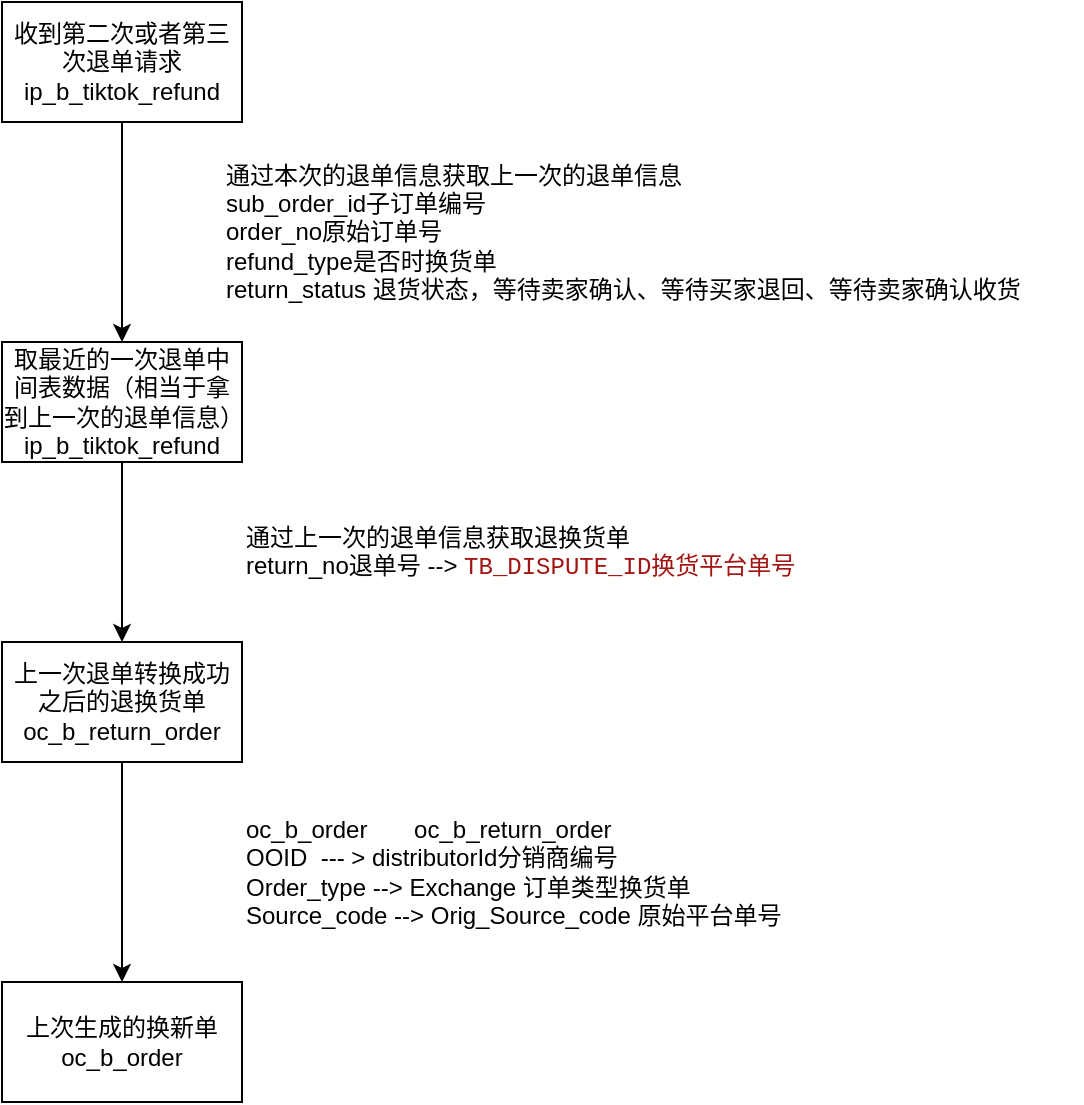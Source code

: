 <mxfile version="25.0.1">
  <diagram name="第 1 页" id="7fIG6zsX1DSlQY5V87uT">
    <mxGraphModel dx="905" dy="650" grid="1" gridSize="10" guides="1" tooltips="1" connect="1" arrows="1" fold="1" page="1" pageScale="1" pageWidth="827" pageHeight="1169" math="0" shadow="0">
      <root>
        <mxCell id="0" />
        <mxCell id="1" parent="0" />
        <mxCell id="CUhYPiqIAKIkit_rII75-4" style="edgeStyle=orthogonalEdgeStyle;rounded=0;orthogonalLoop=1;jettySize=auto;html=1;exitX=0.5;exitY=1;exitDx=0;exitDy=0;entryX=0.5;entryY=0;entryDx=0;entryDy=0;" edge="1" parent="1" source="CUhYPiqIAKIkit_rII75-2" target="CUhYPiqIAKIkit_rII75-3">
          <mxGeometry relative="1" as="geometry" />
        </mxCell>
        <mxCell id="CUhYPiqIAKIkit_rII75-2" value="收到第二次或者第三次退单请求&lt;div&gt;ip_b_tiktok_refund&lt;/div&gt;" style="rounded=0;whiteSpace=wrap;html=1;" vertex="1" parent="1">
          <mxGeometry x="160" y="120" width="120" height="60" as="geometry" />
        </mxCell>
        <mxCell id="CUhYPiqIAKIkit_rII75-10" style="edgeStyle=orthogonalEdgeStyle;rounded=0;orthogonalLoop=1;jettySize=auto;html=1;exitX=0.5;exitY=1;exitDx=0;exitDy=0;entryX=0.5;entryY=0;entryDx=0;entryDy=0;" edge="1" parent="1" source="CUhYPiqIAKIkit_rII75-3" target="CUhYPiqIAKIkit_rII75-9">
          <mxGeometry relative="1" as="geometry" />
        </mxCell>
        <mxCell id="CUhYPiqIAKIkit_rII75-3" value="取最近的一次退单中间表数据（相当于拿到上一次的退单信息）&lt;div&gt;ip_b_tiktok_refund&lt;/div&gt;" style="rounded=0;whiteSpace=wrap;html=1;" vertex="1" parent="1">
          <mxGeometry x="160" y="290" width="120" height="60" as="geometry" />
        </mxCell>
        <mxCell id="CUhYPiqIAKIkit_rII75-5" value="&lt;div&gt;通过本次的退单信息获取上一次的退单信息&lt;/div&gt;sub_order_id子订单编号&lt;div&gt;order_no原始订单号&lt;/div&gt;&lt;div&gt;refund_type是否时换货单&lt;/div&gt;&lt;div&gt;return_status 退货状态，等待卖家确认、等待买家退回、等待卖家确认收货&lt;/div&gt;" style="text;html=1;align=left;verticalAlign=middle;whiteSpace=wrap;rounded=0;" vertex="1" parent="1">
          <mxGeometry x="270" y="200" width="420" height="70" as="geometry" />
        </mxCell>
        <mxCell id="CUhYPiqIAKIkit_rII75-8" value="&lt;div&gt;通过上一次的退单信息获取退换货单&lt;/div&gt;&lt;div&gt;return_no退单号 --&amp;gt;&amp;nbsp;&lt;span style=&quot;color: rgb(163, 21, 21); background-color: rgb(255, 255, 254); font-family: ui-monospace, SFMono-Regular, &amp;quot;SF Mono&amp;quot;, Menlo, Consolas, &amp;quot;Liberation Mono&amp;quot;, monospace, Menlo, Monaco, &amp;quot;Courier New&amp;quot;, monospace; white-space: pre;&quot;&gt;TB_DISPUTE_ID换货平台单号&lt;/span&gt;&lt;/div&gt;" style="text;html=1;align=left;verticalAlign=middle;whiteSpace=wrap;rounded=0;" vertex="1" parent="1">
          <mxGeometry x="280" y="360" width="420" height="70" as="geometry" />
        </mxCell>
        <mxCell id="CUhYPiqIAKIkit_rII75-12" style="edgeStyle=orthogonalEdgeStyle;rounded=0;orthogonalLoop=1;jettySize=auto;html=1;exitX=0.5;exitY=1;exitDx=0;exitDy=0;entryX=0.5;entryY=0;entryDx=0;entryDy=0;" edge="1" parent="1" source="CUhYPiqIAKIkit_rII75-9" target="CUhYPiqIAKIkit_rII75-11">
          <mxGeometry relative="1" as="geometry" />
        </mxCell>
        <mxCell id="CUhYPiqIAKIkit_rII75-9" value="&lt;span style=&quot;text-align: left;&quot;&gt;上一次退单转换成功之后的退换货单&lt;/span&gt;&lt;span style=&quot;text-align: left;&quot;&gt;oc_b_return_order&lt;/span&gt;" style="rounded=0;whiteSpace=wrap;html=1;" vertex="1" parent="1">
          <mxGeometry x="160" y="440" width="120" height="60" as="geometry" />
        </mxCell>
        <mxCell id="CUhYPiqIAKIkit_rII75-11" value="上次生成的换新单&lt;div&gt;oc_b_order&lt;/div&gt;" style="rounded=0;whiteSpace=wrap;html=1;" vertex="1" parent="1">
          <mxGeometry x="160" y="610" width="120" height="60" as="geometry" />
        </mxCell>
        <mxCell id="CUhYPiqIAKIkit_rII75-13" value="&lt;div&gt;oc_b_order&amp;nbsp; &amp;nbsp; &amp;nbsp; &amp;nbsp;oc_b_return_order&lt;/div&gt;OOID&amp;nbsp; --- &amp;gt; distributorId分销商编号&lt;div&gt;Order_type --&amp;gt; Exchange 订单类型换货单&lt;/div&gt;&lt;div&gt;Source_code --&amp;gt; Orig_Source_code 原始平台单号&amp;nbsp;&lt;/div&gt;" style="text;html=1;align=left;verticalAlign=middle;whiteSpace=wrap;rounded=0;" vertex="1" parent="1">
          <mxGeometry x="280" y="520" width="420" height="70" as="geometry" />
        </mxCell>
      </root>
    </mxGraphModel>
  </diagram>
</mxfile>

